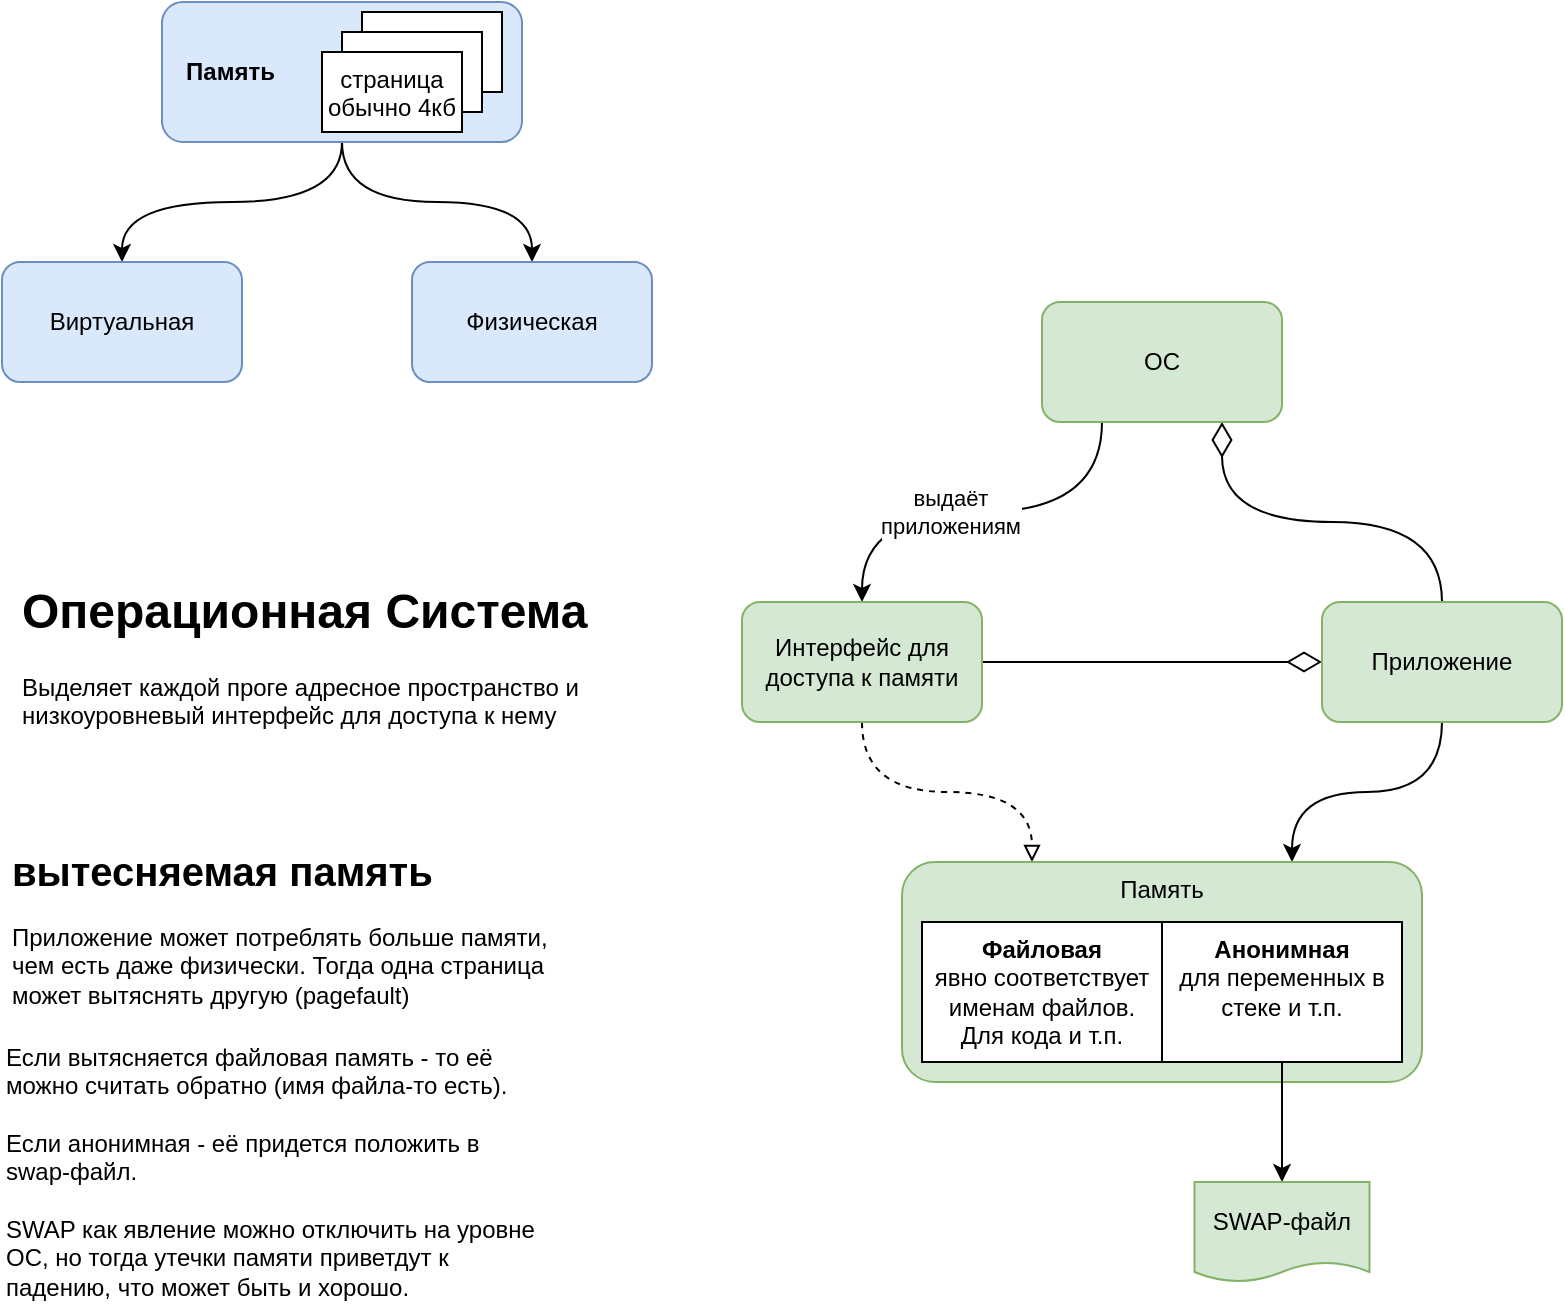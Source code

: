 <mxfile version="14.7.3" type="github">
  <diagram id="ImWpfMLSMGcMEEKTHTEJ" name="Page-1">
    <mxGraphModel dx="1990" dy="1153" grid="1" gridSize="10" guides="1" tooltips="1" connect="1" arrows="1" fold="1" page="1" pageScale="1" pageWidth="850" pageHeight="1100" math="0" shadow="0">
      <root>
        <mxCell id="0" />
        <mxCell id="1" parent="0" />
        <mxCell id="E5qFBSlidN9A068RfuDA-3" value="" style="edgeStyle=orthogonalEdgeStyle;rounded=0;orthogonalLoop=1;jettySize=auto;html=1;curved=1;exitX=0.5;exitY=1;exitDx=0;exitDy=0;" edge="1" parent="1" source="E5qFBSlidN9A068RfuDA-1" target="E5qFBSlidN9A068RfuDA-2">
          <mxGeometry relative="1" as="geometry" />
        </mxCell>
        <mxCell id="E5qFBSlidN9A068RfuDA-5" style="edgeStyle=orthogonalEdgeStyle;curved=1;rounded=0;orthogonalLoop=1;jettySize=auto;html=1;exitX=0.5;exitY=1;exitDx=0;exitDy=0;" edge="1" parent="1" source="E5qFBSlidN9A068RfuDA-1" target="E5qFBSlidN9A068RfuDA-4">
          <mxGeometry relative="1" as="geometry" />
        </mxCell>
        <mxCell id="E5qFBSlidN9A068RfuDA-1" value="&amp;nbsp;&amp;nbsp; &lt;b&gt;Память&lt;/b&gt;" style="rounded=1;whiteSpace=wrap;html=1;fillColor=#dae8fc;strokeColor=#6c8ebf;align=left;" vertex="1" parent="1">
          <mxGeometry x="130" y="30" width="180" height="70" as="geometry" />
        </mxCell>
        <mxCell id="E5qFBSlidN9A068RfuDA-2" value="Физическая" style="whiteSpace=wrap;html=1;rounded=1;fillColor=#dae8fc;strokeColor=#6c8ebf;" vertex="1" parent="1">
          <mxGeometry x="255" y="160" width="120" height="60" as="geometry" />
        </mxCell>
        <mxCell id="E5qFBSlidN9A068RfuDA-4" value="Виртуальная" style="whiteSpace=wrap;html=1;rounded=1;fillColor=#dae8fc;strokeColor=#6c8ebf;" vertex="1" parent="1">
          <mxGeometry x="50" y="160" width="120" height="60" as="geometry" />
        </mxCell>
        <mxCell id="E5qFBSlidN9A068RfuDA-7" value="&lt;h1&gt;Операционная Система&lt;br&gt;&lt;/h1&gt;Выделяет каждой проге адресное пространство и низкоуровневый интерфейс для доступа к нему" style="text;html=1;strokeColor=none;fillColor=none;spacing=5;spacingTop=-20;whiteSpace=wrap;overflow=hidden;rounded=0;" vertex="1" parent="1">
          <mxGeometry x="55" y="315" width="330" height="90" as="geometry" />
        </mxCell>
        <mxCell id="E5qFBSlidN9A068RfuDA-11" style="edgeStyle=orthogonalEdgeStyle;curved=1;rounded=0;orthogonalLoop=1;jettySize=auto;html=1;exitX=0.75;exitY=1;exitDx=0;exitDy=0;startArrow=diamondThin;startFill=0;endArrow=none;endFill=0;startSize=15;" edge="1" parent="1" source="E5qFBSlidN9A068RfuDA-8" target="E5qFBSlidN9A068RfuDA-10">
          <mxGeometry relative="1" as="geometry" />
        </mxCell>
        <mxCell id="E5qFBSlidN9A068RfuDA-14" style="edgeStyle=orthogonalEdgeStyle;curved=1;rounded=0;orthogonalLoop=1;jettySize=auto;html=1;exitX=0.25;exitY=1;exitDx=0;exitDy=0;entryX=0.5;entryY=0;entryDx=0;entryDy=0;" edge="1" parent="1" source="E5qFBSlidN9A068RfuDA-8" target="E5qFBSlidN9A068RfuDA-12">
          <mxGeometry relative="1" as="geometry" />
        </mxCell>
        <mxCell id="E5qFBSlidN9A068RfuDA-16" value="&lt;div&gt;выдаёт &lt;br&gt;&lt;/div&gt;&lt;div&gt;приложениям&lt;/div&gt;" style="edgeLabel;html=1;align=center;verticalAlign=middle;resizable=0;points=[];" vertex="1" connectable="0" parent="E5qFBSlidN9A068RfuDA-14">
          <mxGeometry x="0.157" relative="1" as="geometry">
            <mxPoint as="offset" />
          </mxGeometry>
        </mxCell>
        <mxCell id="E5qFBSlidN9A068RfuDA-8" value="ОС" style="whiteSpace=wrap;html=1;rounded=1;fillColor=#d5e8d4;strokeColor=#82b366;" vertex="1" parent="1">
          <mxGeometry x="570" y="180" width="120" height="60" as="geometry" />
        </mxCell>
        <mxCell id="E5qFBSlidN9A068RfuDA-15" style="edgeStyle=orthogonalEdgeStyle;curved=1;rounded=0;orthogonalLoop=1;jettySize=auto;html=1;exitX=0;exitY=0.5;exitDx=0;exitDy=0;entryX=1;entryY=0.5;entryDx=0;entryDy=0;startArrow=diamondThin;startFill=0;endArrow=none;endFill=0;startSize=15;" edge="1" parent="1" source="E5qFBSlidN9A068RfuDA-10" target="E5qFBSlidN9A068RfuDA-12">
          <mxGeometry relative="1" as="geometry" />
        </mxCell>
        <mxCell id="E5qFBSlidN9A068RfuDA-23" style="edgeStyle=orthogonalEdgeStyle;curved=1;rounded=0;orthogonalLoop=1;jettySize=auto;html=1;exitX=0.5;exitY=1;exitDx=0;exitDy=0;entryX=0.75;entryY=0;entryDx=0;entryDy=0;" edge="1" parent="1" source="E5qFBSlidN9A068RfuDA-10" target="E5qFBSlidN9A068RfuDA-18">
          <mxGeometry relative="1" as="geometry" />
        </mxCell>
        <mxCell id="E5qFBSlidN9A068RfuDA-10" value="Приложение" style="whiteSpace=wrap;html=1;rounded=1;fillColor=#d5e8d4;strokeColor=#82b366;" vertex="1" parent="1">
          <mxGeometry x="710" y="330" width="120" height="60" as="geometry" />
        </mxCell>
        <mxCell id="E5qFBSlidN9A068RfuDA-21" style="edgeStyle=orthogonalEdgeStyle;curved=1;rounded=0;orthogonalLoop=1;jettySize=auto;html=1;exitX=0.5;exitY=1;exitDx=0;exitDy=0;entryX=0.25;entryY=0;entryDx=0;entryDy=0;endArrow=block;endFill=0;dashed=1;" edge="1" parent="1" source="E5qFBSlidN9A068RfuDA-12" target="E5qFBSlidN9A068RfuDA-18">
          <mxGeometry relative="1" as="geometry" />
        </mxCell>
        <mxCell id="E5qFBSlidN9A068RfuDA-12" value="Интерфейс для доступа к памяти" style="whiteSpace=wrap;html=1;rounded=1;fillColor=#d5e8d4;strokeColor=#82b366;" vertex="1" parent="1">
          <mxGeometry x="420" y="330" width="120" height="60" as="geometry" />
        </mxCell>
        <mxCell id="E5qFBSlidN9A068RfuDA-18" value="Память" style="whiteSpace=wrap;html=1;rounded=1;fillColor=#d5e8d4;strokeColor=#82b366;verticalAlign=top;align=center;" vertex="1" parent="1">
          <mxGeometry x="500" y="460" width="260" height="110" as="geometry" />
        </mxCell>
        <mxCell id="E5qFBSlidN9A068RfuDA-19" value="&lt;div&gt;&lt;b&gt;Файловая&lt;/b&gt;&lt;/div&gt;&lt;div&gt;явно соответствует именам файлов. Для кода и т.п.&lt;br&gt;&lt;/div&gt;" style="rounded=0;whiteSpace=wrap;html=1;align=center;verticalAlign=top;" vertex="1" parent="1">
          <mxGeometry x="510" y="490" width="120" height="70" as="geometry" />
        </mxCell>
        <mxCell id="E5qFBSlidN9A068RfuDA-31" style="edgeStyle=orthogonalEdgeStyle;curved=1;rounded=0;orthogonalLoop=1;jettySize=auto;html=1;exitX=0.5;exitY=1;exitDx=0;exitDy=0;entryX=0.5;entryY=0;entryDx=0;entryDy=0;" edge="1" parent="1" source="E5qFBSlidN9A068RfuDA-20" target="E5qFBSlidN9A068RfuDA-33">
          <mxGeometry relative="1" as="geometry">
            <mxPoint x="690" y="670" as="targetPoint" />
          </mxGeometry>
        </mxCell>
        <mxCell id="E5qFBSlidN9A068RfuDA-20" value="&lt;div&gt;&lt;b&gt;Анонимная&lt;/b&gt;&lt;/div&gt;&lt;div&gt;для переменных в стеке и т.п.&lt;br&gt;&lt;/div&gt;" style="rounded=0;whiteSpace=wrap;html=1;align=center;verticalAlign=top;" vertex="1" parent="1">
          <mxGeometry x="630" y="490" width="120" height="70" as="geometry" />
        </mxCell>
        <mxCell id="E5qFBSlidN9A068RfuDA-24" value="&lt;h1 style=&quot;font-size: 20px&quot;&gt;вытесняемая память&lt;br&gt;&lt;/h1&gt;&lt;p&gt;Приложение может потреблять больше памяти, чем есть даже физически. Тогда одна страница может вытяснять другую (pagefault)&lt;br&gt;&lt;/p&gt;" style="text;html=1;strokeColor=none;fillColor=none;spacing=5;spacingTop=-20;whiteSpace=wrap;overflow=hidden;rounded=0;align=left;verticalAlign=top;" vertex="1" parent="1">
          <mxGeometry x="50" y="450" width="290" height="100" as="geometry" />
        </mxCell>
        <mxCell id="E5qFBSlidN9A068RfuDA-27" value="" style="rounded=0;whiteSpace=wrap;html=1;align=center;verticalAlign=top;" vertex="1" parent="1">
          <mxGeometry x="230" y="35" width="70" height="40" as="geometry" />
        </mxCell>
        <mxCell id="E5qFBSlidN9A068RfuDA-29" value="" style="rounded=0;whiteSpace=wrap;html=1;align=center;verticalAlign=top;" vertex="1" parent="1">
          <mxGeometry x="220" y="45" width="70" height="40" as="geometry" />
        </mxCell>
        <mxCell id="E5qFBSlidN9A068RfuDA-28" value="страница обычно 4кб" style="rounded=0;whiteSpace=wrap;html=1;align=center;verticalAlign=top;" vertex="1" parent="1">
          <mxGeometry x="210" y="55" width="70" height="40" as="geometry" />
        </mxCell>
        <mxCell id="E5qFBSlidN9A068RfuDA-33" value="SWAP-файл" style="shape=document;whiteSpace=wrap;html=1;boundedLbl=1;align=center;verticalAlign=middle;size=0.2;fillColor=#d5e8d4;strokeColor=#82b366;" vertex="1" parent="1">
          <mxGeometry x="646.25" y="620" width="87.5" height="50" as="geometry" />
        </mxCell>
        <mxCell id="E5qFBSlidN9A068RfuDA-34" value="&lt;div&gt;Если вытясняется файловая память - то её можно считать обратно (имя файла-то есть). &lt;br&gt;&lt;/div&gt;&lt;div&gt;&lt;br&gt;&lt;/div&gt;&lt;div&gt;Если анонимная - её придется положить в swap-файл. &lt;br&gt;&lt;/div&gt;&lt;div&gt;&lt;br&gt;&lt;/div&gt;&lt;div&gt;SWAP как явление можно отключить на уровне ОС, но тогда утечки памяти приветдут к падению, что может быть и хорошо.&lt;/div&gt;" style="text;html=1;strokeColor=none;fillColor=none;align=left;verticalAlign=middle;whiteSpace=wrap;rounded=0;" vertex="1" parent="1">
          <mxGeometry x="50" y="545" width="270" height="140" as="geometry" />
        </mxCell>
      </root>
    </mxGraphModel>
  </diagram>
</mxfile>
